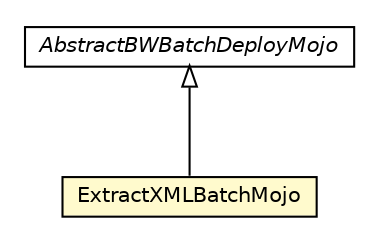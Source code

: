 #!/usr/local/bin/dot
#
# Class diagram 
# Generated by UMLGraph version R5_6-24-gf6e263 (http://www.umlgraph.org/)
#

digraph G {
	edge [fontname="Helvetica",fontsize=10,labelfontname="Helvetica",labelfontsize=10];
	node [fontname="Helvetica",fontsize=10,shape=plaintext];
	nodesep=0.25;
	ranksep=0.5;
	// fr.fastconnect.factory.tibco.bw.maven.deployment.batch.ExtractXMLBatchMojo
	c2745 [label=<<table title="fr.fastconnect.factory.tibco.bw.maven.deployment.batch.ExtractXMLBatchMojo" border="0" cellborder="1" cellspacing="0" cellpadding="2" port="p" bgcolor="lemonChiffon" href="./ExtractXMLBatchMojo.html">
		<tr><td><table border="0" cellspacing="0" cellpadding="1">
<tr><td align="center" balign="center"> ExtractXMLBatchMojo </td></tr>
		</table></td></tr>
		</table>>, URL="./ExtractXMLBatchMojo.html", fontname="Helvetica", fontcolor="black", fontsize=10.0];
	// fr.fastconnect.factory.tibco.bw.maven.deployment.batch.AbstractBWBatchDeployMojo
	c2747 [label=<<table title="fr.fastconnect.factory.tibco.bw.maven.deployment.batch.AbstractBWBatchDeployMojo" border="0" cellborder="1" cellspacing="0" cellpadding="2" port="p" href="./AbstractBWBatchDeployMojo.html">
		<tr><td><table border="0" cellspacing="0" cellpadding="1">
<tr><td align="center" balign="center"><font face="Helvetica-Oblique"> AbstractBWBatchDeployMojo </font></td></tr>
		</table></td></tr>
		</table>>, URL="./AbstractBWBatchDeployMojo.html", fontname="Helvetica", fontcolor="black", fontsize=10.0];
	//fr.fastconnect.factory.tibco.bw.maven.deployment.batch.ExtractXMLBatchMojo extends fr.fastconnect.factory.tibco.bw.maven.deployment.batch.AbstractBWBatchDeployMojo
	c2747:p -> c2745:p [dir=back,arrowtail=empty];
}

